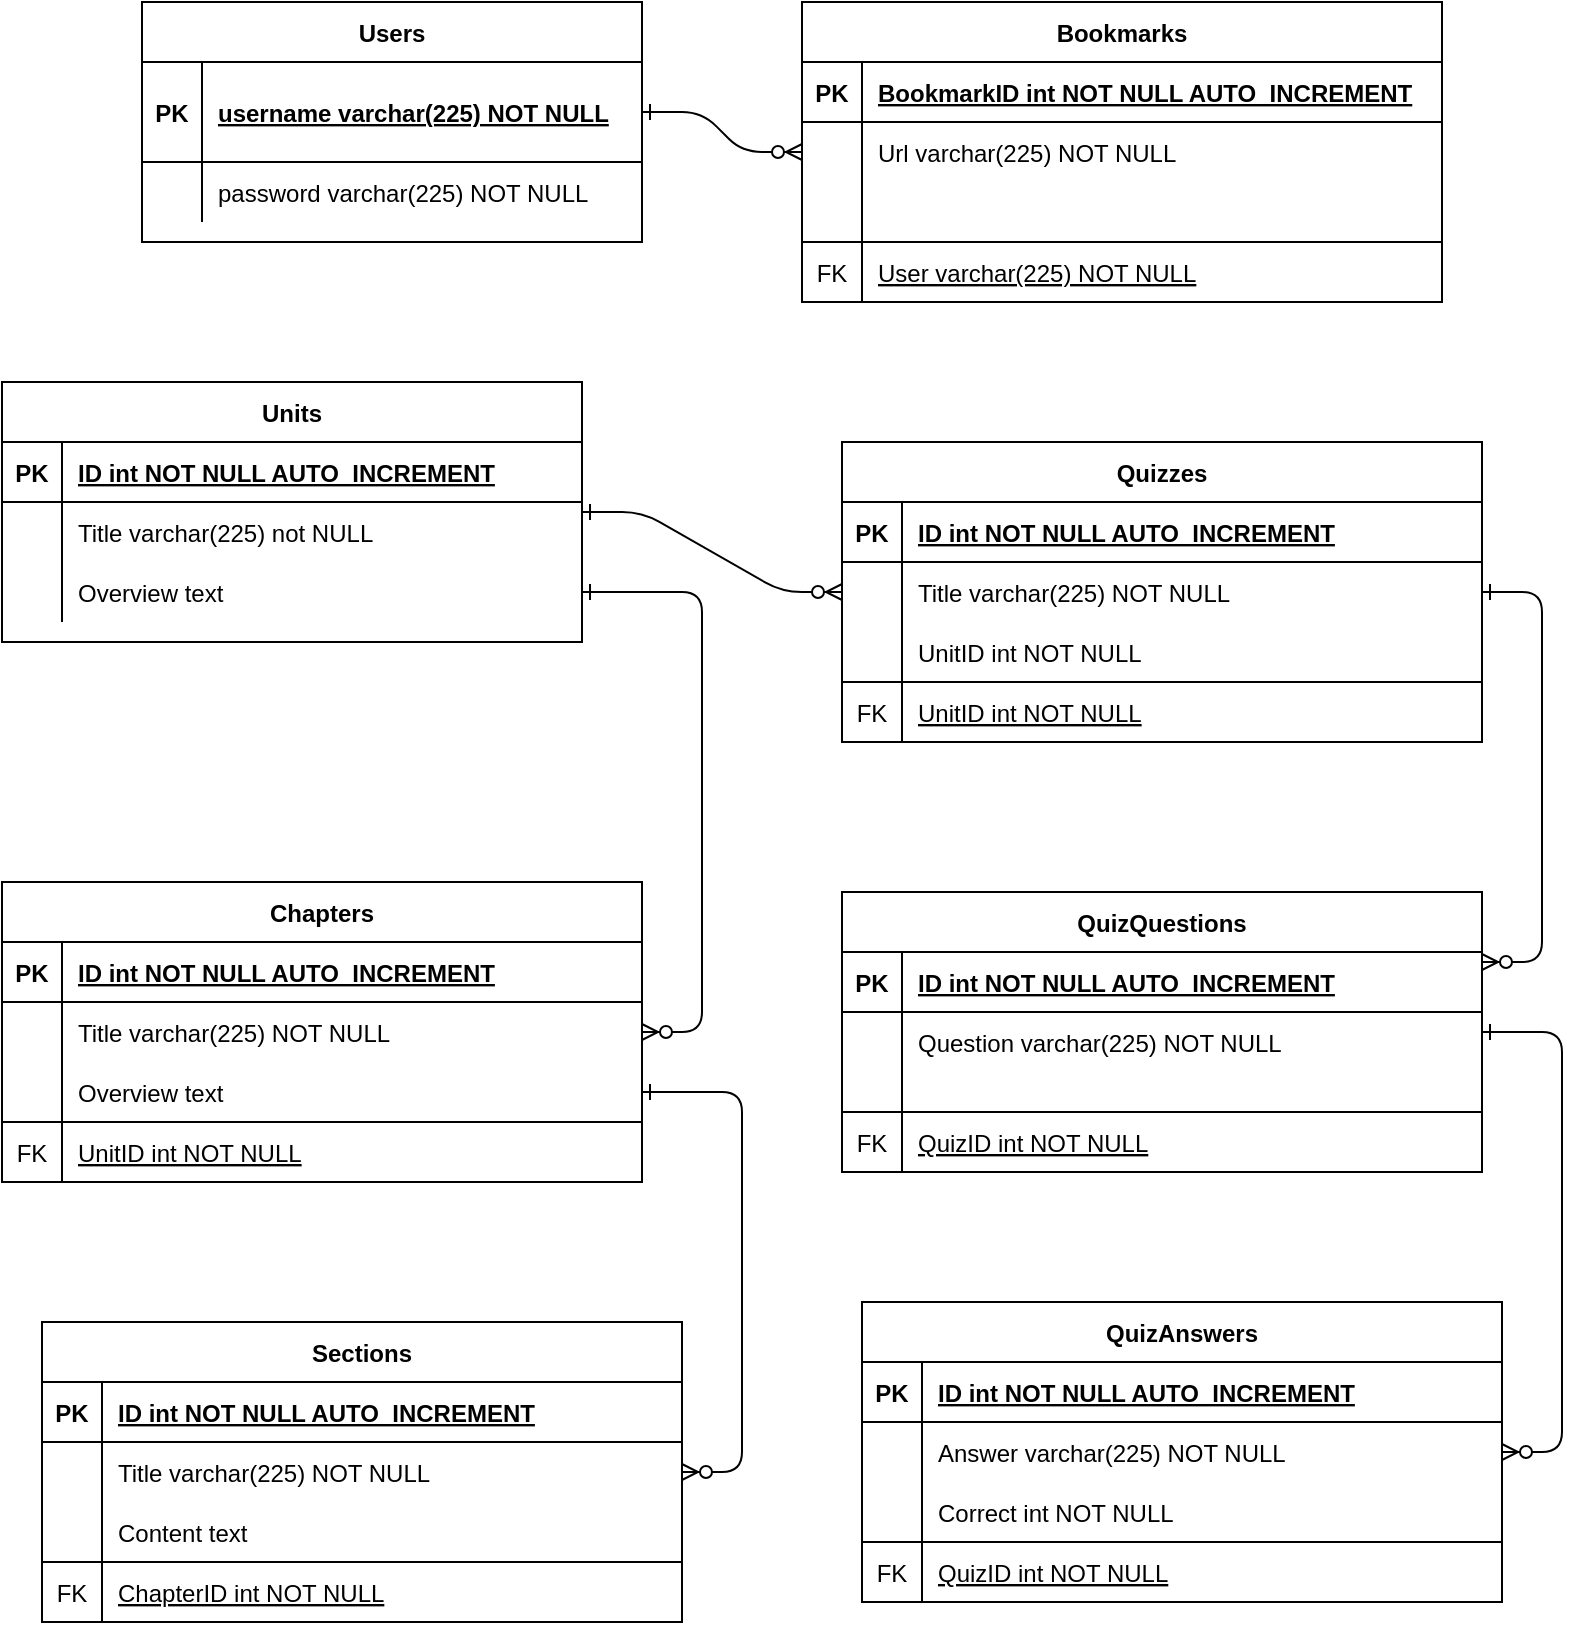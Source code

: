 <mxfile version="14.6.3" type="device"><diagram id="R2lEEEUBdFMjLlhIrx00" name="Page-1"><mxGraphModel dx="1004" dy="789" grid="1" gridSize="10" guides="1" tooltips="1" connect="1" arrows="1" fold="1" page="1" pageScale="1" pageWidth="850" pageHeight="1100" math="0" shadow="0" extFonts="Permanent Marker^https://fonts.googleapis.com/css?family=Permanent+Marker"><root><mxCell id="0"/><mxCell id="1" parent="0"/><mxCell id="C-vyLk0tnHw3VtMMgP7b-1" value="" style="edgeStyle=entityRelationEdgeStyle;endArrow=ERzeroToMany;startArrow=ERone;endFill=1;startFill=0;" parent="1" source="C-vyLk0tnHw3VtMMgP7b-24" target="C-vyLk0tnHw3VtMMgP7b-6" edge="1"><mxGeometry width="100" height="100" relative="1" as="geometry"><mxPoint x="340" y="720" as="sourcePoint"/><mxPoint x="440" y="620" as="targetPoint"/></mxGeometry></mxCell><mxCell id="C-vyLk0tnHw3VtMMgP7b-12" value="" style="edgeStyle=entityRelationEdgeStyle;endArrow=ERzeroToMany;startArrow=ERone;endFill=1;startFill=0;" parent="1" source="C-vyLk0tnHw3VtMMgP7b-20" target="hfcQ7wB_8Th4bnX5wxII-10" edge="1"><mxGeometry width="100" height="100" relative="1" as="geometry"><mxPoint x="455" y="440" as="sourcePoint"/><mxPoint x="775" y="235" as="targetPoint"/></mxGeometry></mxCell><mxCell id="C-vyLk0tnHw3VtMMgP7b-2" value="Bookmarks" style="shape=table;startSize=30;container=1;collapsible=1;childLayout=tableLayout;fixedRows=1;rowLines=0;fontStyle=1;align=center;resizeLast=1;" parent="1" vertex="1"><mxGeometry x="450" y="120" width="320" height="150" as="geometry"/></mxCell><mxCell id="C-vyLk0tnHw3VtMMgP7b-3" value="" style="shape=partialRectangle;collapsible=0;dropTarget=0;pointerEvents=0;fillColor=none;points=[[0,0.5],[1,0.5]];portConstraint=eastwest;top=0;left=0;right=0;bottom=1;" parent="C-vyLk0tnHw3VtMMgP7b-2" vertex="1"><mxGeometry y="30" width="320" height="30" as="geometry"/></mxCell><mxCell id="C-vyLk0tnHw3VtMMgP7b-4" value="PK" style="shape=partialRectangle;overflow=hidden;connectable=0;fillColor=none;top=0;left=0;bottom=0;right=0;fontStyle=1;" parent="C-vyLk0tnHw3VtMMgP7b-3" vertex="1"><mxGeometry width="30" height="30" as="geometry"/></mxCell><mxCell id="C-vyLk0tnHw3VtMMgP7b-5" value="BookmarkID int NOT NULL AUTO_INCREMENT " style="shape=partialRectangle;overflow=hidden;connectable=0;fillColor=none;top=0;left=0;bottom=0;right=0;align=left;spacingLeft=6;fontStyle=5;" parent="C-vyLk0tnHw3VtMMgP7b-3" vertex="1"><mxGeometry x="30" width="290" height="30" as="geometry"/></mxCell><mxCell id="C-vyLk0tnHw3VtMMgP7b-6" value="" style="shape=partialRectangle;collapsible=0;dropTarget=0;pointerEvents=0;fillColor=none;points=[[0,0.5],[1,0.5]];portConstraint=eastwest;top=0;left=0;right=0;bottom=0;" parent="C-vyLk0tnHw3VtMMgP7b-2" vertex="1"><mxGeometry y="60" width="320" height="30" as="geometry"/></mxCell><mxCell id="C-vyLk0tnHw3VtMMgP7b-7" value="" style="shape=partialRectangle;overflow=hidden;connectable=0;fillColor=none;top=0;left=0;bottom=0;right=0;" parent="C-vyLk0tnHw3VtMMgP7b-6" vertex="1"><mxGeometry width="30" height="30" as="geometry"/></mxCell><mxCell id="C-vyLk0tnHw3VtMMgP7b-8" value="Url varchar(225) NOT NULL" style="shape=partialRectangle;overflow=hidden;connectable=0;fillColor=none;top=0;left=0;bottom=0;right=0;align=left;spacingLeft=6;" parent="C-vyLk0tnHw3VtMMgP7b-6" vertex="1"><mxGeometry x="30" width="290" height="30" as="geometry"/></mxCell><mxCell id="hfcQ7wB_8Th4bnX5wxII-4" value="" style="shape=partialRectangle;collapsible=0;dropTarget=0;pointerEvents=0;fillColor=none;points=[[0,0.5],[1,0.5]];portConstraint=eastwest;top=0;left=0;right=0;bottom=1;" vertex="1" parent="C-vyLk0tnHw3VtMMgP7b-2"><mxGeometry y="90" width="320" height="30" as="geometry"/></mxCell><mxCell id="hfcQ7wB_8Th4bnX5wxII-5" value="" style="shape=partialRectangle;overflow=hidden;connectable=0;fillColor=none;top=0;left=0;bottom=0;right=0;fontStyle=1;" vertex="1" parent="hfcQ7wB_8Th4bnX5wxII-4"><mxGeometry width="30" height="30" as="geometry"/></mxCell><mxCell id="hfcQ7wB_8Th4bnX5wxII-6" value="" style="shape=partialRectangle;overflow=hidden;connectable=0;fillColor=none;top=0;left=0;bottom=0;right=0;align=left;spacingLeft=6;fontStyle=5;" vertex="1" parent="hfcQ7wB_8Th4bnX5wxII-4"><mxGeometry x="30" width="290" height="30" as="geometry"/></mxCell><mxCell id="hfcQ7wB_8Th4bnX5wxII-7" value="" style="shape=partialRectangle;collapsible=0;dropTarget=0;pointerEvents=0;fillColor=none;points=[[0,0.5],[1,0.5]];portConstraint=eastwest;top=0;left=0;right=0;bottom=1;" vertex="1" parent="C-vyLk0tnHw3VtMMgP7b-2"><mxGeometry y="120" width="320" height="30" as="geometry"/></mxCell><mxCell id="hfcQ7wB_8Th4bnX5wxII-8" value="FK" style="shape=partialRectangle;overflow=hidden;connectable=0;fillColor=none;top=0;left=0;bottom=0;right=0;fontStyle=0;" vertex="1" parent="hfcQ7wB_8Th4bnX5wxII-7"><mxGeometry width="30" height="30" as="geometry"/></mxCell><mxCell id="hfcQ7wB_8Th4bnX5wxII-9" value="User varchar(225) NOT NULL " style="shape=partialRectangle;overflow=hidden;connectable=0;fillColor=none;top=0;left=0;bottom=0;right=0;align=left;spacingLeft=6;fontStyle=4;" vertex="1" parent="hfcQ7wB_8Th4bnX5wxII-7"><mxGeometry x="30" width="290" height="30" as="geometry"/></mxCell><mxCell id="C-vyLk0tnHw3VtMMgP7b-13" value="Units" style="shape=table;startSize=30;container=1;collapsible=1;childLayout=tableLayout;fixedRows=1;rowLines=0;fontStyle=1;align=center;resizeLast=1;" parent="1" vertex="1"><mxGeometry x="50" y="310" width="290" height="130" as="geometry"><mxRectangle x="130" y="440" width="90" height="30" as="alternateBounds"/></mxGeometry></mxCell><mxCell id="C-vyLk0tnHw3VtMMgP7b-14" value="" style="shape=partialRectangle;collapsible=0;dropTarget=0;pointerEvents=0;fillColor=none;points=[[0,0.5],[1,0.5]];portConstraint=eastwest;top=0;left=0;right=0;bottom=1;" parent="C-vyLk0tnHw3VtMMgP7b-13" vertex="1"><mxGeometry y="30" width="290" height="30" as="geometry"/></mxCell><mxCell id="C-vyLk0tnHw3VtMMgP7b-15" value="PK" style="shape=partialRectangle;overflow=hidden;connectable=0;fillColor=none;top=0;left=0;bottom=0;right=0;fontStyle=1;" parent="C-vyLk0tnHw3VtMMgP7b-14" vertex="1"><mxGeometry width="30" height="30" as="geometry"/></mxCell><mxCell id="C-vyLk0tnHw3VtMMgP7b-16" value="ID int NOT NULL AUTO_INCREMENT " style="shape=partialRectangle;overflow=hidden;connectable=0;fillColor=none;top=0;left=0;bottom=0;right=0;align=left;spacingLeft=6;fontStyle=5;" parent="C-vyLk0tnHw3VtMMgP7b-14" vertex="1"><mxGeometry x="30" width="260" height="30" as="geometry"/></mxCell><mxCell id="C-vyLk0tnHw3VtMMgP7b-17" value="" style="shape=partialRectangle;collapsible=0;dropTarget=0;pointerEvents=0;fillColor=none;points=[[0,0.5],[1,0.5]];portConstraint=eastwest;top=0;left=0;right=0;bottom=0;" parent="C-vyLk0tnHw3VtMMgP7b-13" vertex="1"><mxGeometry y="60" width="290" height="30" as="geometry"/></mxCell><mxCell id="C-vyLk0tnHw3VtMMgP7b-18" value="" style="shape=partialRectangle;overflow=hidden;connectable=0;fillColor=none;top=0;left=0;bottom=0;right=0;" parent="C-vyLk0tnHw3VtMMgP7b-17" vertex="1"><mxGeometry width="30" height="30" as="geometry"/></mxCell><mxCell id="C-vyLk0tnHw3VtMMgP7b-19" value="Title varchar(225) not NULL" style="shape=partialRectangle;overflow=hidden;connectable=0;fillColor=none;top=0;left=0;bottom=0;right=0;align=left;spacingLeft=6;" parent="C-vyLk0tnHw3VtMMgP7b-17" vertex="1"><mxGeometry x="30" width="260" height="30" as="geometry"/></mxCell><mxCell id="C-vyLk0tnHw3VtMMgP7b-20" value="" style="shape=partialRectangle;collapsible=0;dropTarget=0;pointerEvents=0;fillColor=none;points=[[0,0.5],[1,0.5]];portConstraint=eastwest;top=0;left=0;right=0;bottom=0;" parent="C-vyLk0tnHw3VtMMgP7b-13" vertex="1"><mxGeometry y="90" width="290" height="30" as="geometry"/></mxCell><mxCell id="C-vyLk0tnHw3VtMMgP7b-21" value="" style="shape=partialRectangle;overflow=hidden;connectable=0;fillColor=none;top=0;left=0;bottom=0;right=0;" parent="C-vyLk0tnHw3VtMMgP7b-20" vertex="1"><mxGeometry width="30" height="30" as="geometry"/></mxCell><mxCell id="C-vyLk0tnHw3VtMMgP7b-22" value="Overview text" style="shape=partialRectangle;overflow=hidden;connectable=0;fillColor=none;top=0;left=0;bottom=0;right=0;align=left;spacingLeft=6;" parent="C-vyLk0tnHw3VtMMgP7b-20" vertex="1"><mxGeometry x="30" width="260" height="30" as="geometry"/></mxCell><mxCell id="C-vyLk0tnHw3VtMMgP7b-23" value="Users" style="shape=table;startSize=30;container=1;collapsible=1;childLayout=tableLayout;fixedRows=1;rowLines=0;fontStyle=1;align=center;resizeLast=1;" parent="1" vertex="1"><mxGeometry x="120" y="120" width="250" height="120" as="geometry"/></mxCell><mxCell id="C-vyLk0tnHw3VtMMgP7b-24" value="" style="shape=partialRectangle;collapsible=0;dropTarget=0;pointerEvents=0;fillColor=none;points=[[0,0.5],[1,0.5]];portConstraint=eastwest;top=0;left=0;right=0;bottom=1;" parent="C-vyLk0tnHw3VtMMgP7b-23" vertex="1"><mxGeometry y="30" width="250" height="50" as="geometry"/></mxCell><mxCell id="C-vyLk0tnHw3VtMMgP7b-25" value="PK" style="shape=partialRectangle;overflow=hidden;connectable=0;fillColor=none;top=0;left=0;bottom=0;right=0;fontStyle=1;" parent="C-vyLk0tnHw3VtMMgP7b-24" vertex="1"><mxGeometry width="30" height="50" as="geometry"/></mxCell><mxCell id="C-vyLk0tnHw3VtMMgP7b-26" value="username varchar(225) NOT NULL" style="shape=partialRectangle;overflow=hidden;connectable=0;fillColor=none;top=0;left=0;bottom=0;right=0;align=left;spacingLeft=6;fontStyle=5;" parent="C-vyLk0tnHw3VtMMgP7b-24" vertex="1"><mxGeometry x="30" width="220" height="50" as="geometry"/></mxCell><mxCell id="C-vyLk0tnHw3VtMMgP7b-27" value="" style="shape=partialRectangle;collapsible=0;dropTarget=0;pointerEvents=0;fillColor=none;points=[[0,0.5],[1,0.5]];portConstraint=eastwest;top=0;left=0;right=0;bottom=0;" parent="C-vyLk0tnHw3VtMMgP7b-23" vertex="1"><mxGeometry y="80" width="250" height="30" as="geometry"/></mxCell><mxCell id="C-vyLk0tnHw3VtMMgP7b-28" value="" style="shape=partialRectangle;overflow=hidden;connectable=0;fillColor=none;top=0;left=0;bottom=0;right=0;" parent="C-vyLk0tnHw3VtMMgP7b-27" vertex="1"><mxGeometry width="30" height="30" as="geometry"/></mxCell><mxCell id="C-vyLk0tnHw3VtMMgP7b-29" value="password varchar(225) NOT NULL" style="shape=partialRectangle;overflow=hidden;connectable=0;fillColor=none;top=0;left=0;bottom=0;right=0;align=left;spacingLeft=6;" parent="C-vyLk0tnHw3VtMMgP7b-27" vertex="1"><mxGeometry x="30" width="220" height="30" as="geometry"/></mxCell><mxCell id="hfcQ7wB_8Th4bnX5wxII-10" value="Chapters" style="shape=table;startSize=30;container=1;collapsible=1;childLayout=tableLayout;fixedRows=1;rowLines=0;fontStyle=1;align=center;resizeLast=1;" vertex="1" parent="1"><mxGeometry x="50" y="560" width="320" height="150" as="geometry"/></mxCell><mxCell id="hfcQ7wB_8Th4bnX5wxII-11" value="" style="shape=partialRectangle;collapsible=0;dropTarget=0;pointerEvents=0;fillColor=none;points=[[0,0.5],[1,0.5]];portConstraint=eastwest;top=0;left=0;right=0;bottom=1;" vertex="1" parent="hfcQ7wB_8Th4bnX5wxII-10"><mxGeometry y="30" width="320" height="30" as="geometry"/></mxCell><mxCell id="hfcQ7wB_8Th4bnX5wxII-12" value="PK" style="shape=partialRectangle;overflow=hidden;connectable=0;fillColor=none;top=0;left=0;bottom=0;right=0;fontStyle=1;" vertex="1" parent="hfcQ7wB_8Th4bnX5wxII-11"><mxGeometry width="30" height="30" as="geometry"/></mxCell><mxCell id="hfcQ7wB_8Th4bnX5wxII-13" value="ID int NOT NULL AUTO_INCREMENT " style="shape=partialRectangle;overflow=hidden;connectable=0;fillColor=none;top=0;left=0;bottom=0;right=0;align=left;spacingLeft=6;fontStyle=5;" vertex="1" parent="hfcQ7wB_8Th4bnX5wxII-11"><mxGeometry x="30" width="290" height="30" as="geometry"/></mxCell><mxCell id="hfcQ7wB_8Th4bnX5wxII-14" value="" style="shape=partialRectangle;collapsible=0;dropTarget=0;pointerEvents=0;fillColor=none;points=[[0,0.5],[1,0.5]];portConstraint=eastwest;top=0;left=0;right=0;bottom=0;" vertex="1" parent="hfcQ7wB_8Th4bnX5wxII-10"><mxGeometry y="60" width="320" height="30" as="geometry"/></mxCell><mxCell id="hfcQ7wB_8Th4bnX5wxII-15" value="" style="shape=partialRectangle;overflow=hidden;connectable=0;fillColor=none;top=0;left=0;bottom=0;right=0;" vertex="1" parent="hfcQ7wB_8Th4bnX5wxII-14"><mxGeometry width="30" height="30" as="geometry"/></mxCell><mxCell id="hfcQ7wB_8Th4bnX5wxII-16" value="Title varchar(225) NOT NULL" style="shape=partialRectangle;overflow=hidden;connectable=0;fillColor=none;top=0;left=0;bottom=0;right=0;align=left;spacingLeft=6;" vertex="1" parent="hfcQ7wB_8Th4bnX5wxII-14"><mxGeometry x="30" width="290" height="30" as="geometry"/></mxCell><mxCell id="hfcQ7wB_8Th4bnX5wxII-17" value="" style="shape=partialRectangle;collapsible=0;dropTarget=0;pointerEvents=0;fillColor=none;points=[[0,0.5],[1,0.5]];portConstraint=eastwest;top=0;left=0;right=0;bottom=1;" vertex="1" parent="hfcQ7wB_8Th4bnX5wxII-10"><mxGeometry y="90" width="320" height="30" as="geometry"/></mxCell><mxCell id="hfcQ7wB_8Th4bnX5wxII-18" value="" style="shape=partialRectangle;overflow=hidden;connectable=0;fillColor=none;top=0;left=0;bottom=0;right=0;fontStyle=1;" vertex="1" parent="hfcQ7wB_8Th4bnX5wxII-17"><mxGeometry width="30" height="30" as="geometry"/></mxCell><mxCell id="hfcQ7wB_8Th4bnX5wxII-19" value="Overview text" style="shape=partialRectangle;overflow=hidden;connectable=0;fillColor=none;top=0;left=0;bottom=0;right=0;align=left;spacingLeft=6;fontStyle=0;" vertex="1" parent="hfcQ7wB_8Th4bnX5wxII-17"><mxGeometry x="30" width="290" height="30" as="geometry"/></mxCell><mxCell id="hfcQ7wB_8Th4bnX5wxII-20" value="" style="shape=partialRectangle;collapsible=0;dropTarget=0;pointerEvents=0;fillColor=none;points=[[0,0.5],[1,0.5]];portConstraint=eastwest;top=0;left=0;right=0;bottom=1;" vertex="1" parent="hfcQ7wB_8Th4bnX5wxII-10"><mxGeometry y="120" width="320" height="30" as="geometry"/></mxCell><mxCell id="hfcQ7wB_8Th4bnX5wxII-21" value="FK" style="shape=partialRectangle;overflow=hidden;connectable=0;fillColor=none;top=0;left=0;bottom=0;right=0;fontStyle=0;" vertex="1" parent="hfcQ7wB_8Th4bnX5wxII-20"><mxGeometry width="30" height="30" as="geometry"/></mxCell><mxCell id="hfcQ7wB_8Th4bnX5wxII-22" value="UnitID int NOT NULL " style="shape=partialRectangle;overflow=hidden;connectable=0;fillColor=none;top=0;left=0;bottom=0;right=0;align=left;spacingLeft=6;fontStyle=4;" vertex="1" parent="hfcQ7wB_8Th4bnX5wxII-20"><mxGeometry x="30" width="290" height="30" as="geometry"/></mxCell><mxCell id="hfcQ7wB_8Th4bnX5wxII-53" value="Quizzes" style="shape=table;startSize=30;container=1;collapsible=1;childLayout=tableLayout;fixedRows=1;rowLines=0;fontStyle=1;align=center;resizeLast=1;" vertex="1" parent="1"><mxGeometry x="470" y="340" width="320" height="150" as="geometry"/></mxCell><mxCell id="hfcQ7wB_8Th4bnX5wxII-54" value="" style="shape=partialRectangle;collapsible=0;dropTarget=0;pointerEvents=0;fillColor=none;points=[[0,0.5],[1,0.5]];portConstraint=eastwest;top=0;left=0;right=0;bottom=1;" vertex="1" parent="hfcQ7wB_8Th4bnX5wxII-53"><mxGeometry y="30" width="320" height="30" as="geometry"/></mxCell><mxCell id="hfcQ7wB_8Th4bnX5wxII-55" value="PK" style="shape=partialRectangle;overflow=hidden;connectable=0;fillColor=none;top=0;left=0;bottom=0;right=0;fontStyle=1;" vertex="1" parent="hfcQ7wB_8Th4bnX5wxII-54"><mxGeometry width="30" height="30" as="geometry"/></mxCell><mxCell id="hfcQ7wB_8Th4bnX5wxII-56" value="ID int NOT NULL AUTO_INCREMENT " style="shape=partialRectangle;overflow=hidden;connectable=0;fillColor=none;top=0;left=0;bottom=0;right=0;align=left;spacingLeft=6;fontStyle=5;" vertex="1" parent="hfcQ7wB_8Th4bnX5wxII-54"><mxGeometry x="30" width="290" height="30" as="geometry"/></mxCell><mxCell id="hfcQ7wB_8Th4bnX5wxII-57" value="" style="shape=partialRectangle;collapsible=0;dropTarget=0;pointerEvents=0;fillColor=none;points=[[0,0.5],[1,0.5]];portConstraint=eastwest;top=0;left=0;right=0;bottom=0;" vertex="1" parent="hfcQ7wB_8Th4bnX5wxII-53"><mxGeometry y="60" width="320" height="30" as="geometry"/></mxCell><mxCell id="hfcQ7wB_8Th4bnX5wxII-58" value="" style="shape=partialRectangle;overflow=hidden;connectable=0;fillColor=none;top=0;left=0;bottom=0;right=0;" vertex="1" parent="hfcQ7wB_8Th4bnX5wxII-57"><mxGeometry width="30" height="30" as="geometry"/></mxCell><mxCell id="hfcQ7wB_8Th4bnX5wxII-59" value="Title varchar(225) NOT NULL" style="shape=partialRectangle;overflow=hidden;connectable=0;fillColor=none;top=0;left=0;bottom=0;right=0;align=left;spacingLeft=6;" vertex="1" parent="hfcQ7wB_8Th4bnX5wxII-57"><mxGeometry x="30" width="290" height="30" as="geometry"/></mxCell><mxCell id="hfcQ7wB_8Th4bnX5wxII-60" value="" style="shape=partialRectangle;collapsible=0;dropTarget=0;pointerEvents=0;fillColor=none;points=[[0,0.5],[1,0.5]];portConstraint=eastwest;top=0;left=0;right=0;bottom=1;" vertex="1" parent="hfcQ7wB_8Th4bnX5wxII-53"><mxGeometry y="90" width="320" height="30" as="geometry"/></mxCell><mxCell id="hfcQ7wB_8Th4bnX5wxII-61" value="" style="shape=partialRectangle;overflow=hidden;connectable=0;fillColor=none;top=0;left=0;bottom=0;right=0;fontStyle=1;" vertex="1" parent="hfcQ7wB_8Th4bnX5wxII-60"><mxGeometry width="30" height="30" as="geometry"/></mxCell><mxCell id="hfcQ7wB_8Th4bnX5wxII-62" value="UnitID int NOT NULL" style="shape=partialRectangle;overflow=hidden;connectable=0;fillColor=none;top=0;left=0;bottom=0;right=0;align=left;spacingLeft=6;fontStyle=0;" vertex="1" parent="hfcQ7wB_8Th4bnX5wxII-60"><mxGeometry x="30" width="290" height="30" as="geometry"/></mxCell><mxCell id="hfcQ7wB_8Th4bnX5wxII-63" value="" style="shape=partialRectangle;collapsible=0;dropTarget=0;pointerEvents=0;fillColor=none;points=[[0,0.5],[1,0.5]];portConstraint=eastwest;top=0;left=0;right=0;bottom=1;" vertex="1" parent="hfcQ7wB_8Th4bnX5wxII-53"><mxGeometry y="120" width="320" height="30" as="geometry"/></mxCell><mxCell id="hfcQ7wB_8Th4bnX5wxII-64" value="FK" style="shape=partialRectangle;overflow=hidden;connectable=0;fillColor=none;top=0;left=0;bottom=0;right=0;fontStyle=0;" vertex="1" parent="hfcQ7wB_8Th4bnX5wxII-63"><mxGeometry width="30" height="30" as="geometry"/></mxCell><mxCell id="hfcQ7wB_8Th4bnX5wxII-65" value="UnitID int NOT NULL " style="shape=partialRectangle;overflow=hidden;connectable=0;fillColor=none;top=0;left=0;bottom=0;right=0;align=left;spacingLeft=6;fontStyle=4;" vertex="1" parent="hfcQ7wB_8Th4bnX5wxII-63"><mxGeometry x="30" width="290" height="30" as="geometry"/></mxCell><mxCell id="hfcQ7wB_8Th4bnX5wxII-66" value="QuizQuestions" style="shape=table;startSize=30;container=1;collapsible=1;childLayout=tableLayout;fixedRows=1;rowLines=0;fontStyle=1;align=center;resizeLast=1;" vertex="1" parent="1"><mxGeometry x="470" y="565" width="320" height="140" as="geometry"/></mxCell><mxCell id="hfcQ7wB_8Th4bnX5wxII-67" value="" style="shape=partialRectangle;collapsible=0;dropTarget=0;pointerEvents=0;fillColor=none;points=[[0,0.5],[1,0.5]];portConstraint=eastwest;top=0;left=0;right=0;bottom=1;" vertex="1" parent="hfcQ7wB_8Th4bnX5wxII-66"><mxGeometry y="30" width="320" height="30" as="geometry"/></mxCell><mxCell id="hfcQ7wB_8Th4bnX5wxII-68" value="PK" style="shape=partialRectangle;overflow=hidden;connectable=0;fillColor=none;top=0;left=0;bottom=0;right=0;fontStyle=1;" vertex="1" parent="hfcQ7wB_8Th4bnX5wxII-67"><mxGeometry width="30" height="30" as="geometry"/></mxCell><mxCell id="hfcQ7wB_8Th4bnX5wxII-69" value="ID int NOT NULL AUTO_INCREMENT " style="shape=partialRectangle;overflow=hidden;connectable=0;fillColor=none;top=0;left=0;bottom=0;right=0;align=left;spacingLeft=6;fontStyle=5;" vertex="1" parent="hfcQ7wB_8Th4bnX5wxII-67"><mxGeometry x="30" width="290" height="30" as="geometry"/></mxCell><mxCell id="hfcQ7wB_8Th4bnX5wxII-70" value="" style="shape=partialRectangle;collapsible=0;dropTarget=0;pointerEvents=0;fillColor=none;points=[[0,0.5],[1,0.5]];portConstraint=eastwest;top=0;left=0;right=0;bottom=0;" vertex="1" parent="hfcQ7wB_8Th4bnX5wxII-66"><mxGeometry y="60" width="320" height="30" as="geometry"/></mxCell><mxCell id="hfcQ7wB_8Th4bnX5wxII-71" value="" style="shape=partialRectangle;overflow=hidden;connectable=0;fillColor=none;top=0;left=0;bottom=0;right=0;" vertex="1" parent="hfcQ7wB_8Th4bnX5wxII-70"><mxGeometry width="30" height="30" as="geometry"/></mxCell><mxCell id="hfcQ7wB_8Th4bnX5wxII-72" value="Question varchar(225) NOT NULL" style="shape=partialRectangle;overflow=hidden;connectable=0;fillColor=none;top=0;left=0;bottom=0;right=0;align=left;spacingLeft=6;" vertex="1" parent="hfcQ7wB_8Th4bnX5wxII-70"><mxGeometry x="30" width="290" height="30" as="geometry"/></mxCell><mxCell id="hfcQ7wB_8Th4bnX5wxII-73" value="" style="shape=partialRectangle;collapsible=0;dropTarget=0;pointerEvents=0;fillColor=none;points=[[0,0.5],[1,0.5]];portConstraint=eastwest;top=0;left=0;right=0;bottom=1;" vertex="1" parent="hfcQ7wB_8Th4bnX5wxII-66"><mxGeometry y="90" width="320" height="20" as="geometry"/></mxCell><mxCell id="hfcQ7wB_8Th4bnX5wxII-74" value="" style="shape=partialRectangle;overflow=hidden;connectable=0;fillColor=none;top=0;left=0;bottom=0;right=0;fontStyle=1;" vertex="1" parent="hfcQ7wB_8Th4bnX5wxII-73"><mxGeometry width="30" height="20" as="geometry"/></mxCell><mxCell id="hfcQ7wB_8Th4bnX5wxII-75" value="" style="shape=partialRectangle;overflow=hidden;connectable=0;fillColor=none;top=0;left=0;bottom=0;right=0;align=left;spacingLeft=6;fontStyle=0;" vertex="1" parent="hfcQ7wB_8Th4bnX5wxII-73"><mxGeometry x="30" width="290" height="20" as="geometry"/></mxCell><mxCell id="hfcQ7wB_8Th4bnX5wxII-76" value="" style="shape=partialRectangle;collapsible=0;dropTarget=0;pointerEvents=0;fillColor=none;points=[[0,0.5],[1,0.5]];portConstraint=eastwest;top=0;left=0;right=0;bottom=1;" vertex="1" parent="hfcQ7wB_8Th4bnX5wxII-66"><mxGeometry y="110" width="320" height="30" as="geometry"/></mxCell><mxCell id="hfcQ7wB_8Th4bnX5wxII-77" value="FK" style="shape=partialRectangle;overflow=hidden;connectable=0;fillColor=none;top=0;left=0;bottom=0;right=0;fontStyle=0;" vertex="1" parent="hfcQ7wB_8Th4bnX5wxII-76"><mxGeometry width="30" height="30" as="geometry"/></mxCell><mxCell id="hfcQ7wB_8Th4bnX5wxII-78" value="QuizID int NOT NULL " style="shape=partialRectangle;overflow=hidden;connectable=0;fillColor=none;top=0;left=0;bottom=0;right=0;align=left;spacingLeft=6;fontStyle=4;" vertex="1" parent="hfcQ7wB_8Th4bnX5wxII-76"><mxGeometry x="30" width="290" height="30" as="geometry"/></mxCell><mxCell id="hfcQ7wB_8Th4bnX5wxII-92" value="QuizAnswers" style="shape=table;startSize=30;container=1;collapsible=1;childLayout=tableLayout;fixedRows=1;rowLines=0;fontStyle=1;align=center;resizeLast=1;" vertex="1" parent="1"><mxGeometry x="480" y="770" width="320" height="150" as="geometry"/></mxCell><mxCell id="hfcQ7wB_8Th4bnX5wxII-93" value="" style="shape=partialRectangle;collapsible=0;dropTarget=0;pointerEvents=0;fillColor=none;points=[[0,0.5],[1,0.5]];portConstraint=eastwest;top=0;left=0;right=0;bottom=1;" vertex="1" parent="hfcQ7wB_8Th4bnX5wxII-92"><mxGeometry y="30" width="320" height="30" as="geometry"/></mxCell><mxCell id="hfcQ7wB_8Th4bnX5wxII-94" value="PK" style="shape=partialRectangle;overflow=hidden;connectable=0;fillColor=none;top=0;left=0;bottom=0;right=0;fontStyle=1;" vertex="1" parent="hfcQ7wB_8Th4bnX5wxII-93"><mxGeometry width="30" height="30" as="geometry"/></mxCell><mxCell id="hfcQ7wB_8Th4bnX5wxII-95" value="ID int NOT NULL AUTO_INCREMENT " style="shape=partialRectangle;overflow=hidden;connectable=0;fillColor=none;top=0;left=0;bottom=0;right=0;align=left;spacingLeft=6;fontStyle=5;" vertex="1" parent="hfcQ7wB_8Th4bnX5wxII-93"><mxGeometry x="30" width="290" height="30" as="geometry"/></mxCell><mxCell id="hfcQ7wB_8Th4bnX5wxII-96" value="" style="shape=partialRectangle;collapsible=0;dropTarget=0;pointerEvents=0;fillColor=none;points=[[0,0.5],[1,0.5]];portConstraint=eastwest;top=0;left=0;right=0;bottom=0;" vertex="1" parent="hfcQ7wB_8Th4bnX5wxII-92"><mxGeometry y="60" width="320" height="30" as="geometry"/></mxCell><mxCell id="hfcQ7wB_8Th4bnX5wxII-97" value="" style="shape=partialRectangle;overflow=hidden;connectable=0;fillColor=none;top=0;left=0;bottom=0;right=0;" vertex="1" parent="hfcQ7wB_8Th4bnX5wxII-96"><mxGeometry width="30" height="30" as="geometry"/></mxCell><mxCell id="hfcQ7wB_8Th4bnX5wxII-98" value="Answer varchar(225) NOT NULL" style="shape=partialRectangle;overflow=hidden;connectable=0;fillColor=none;top=0;left=0;bottom=0;right=0;align=left;spacingLeft=6;" vertex="1" parent="hfcQ7wB_8Th4bnX5wxII-96"><mxGeometry x="30" width="290" height="30" as="geometry"/></mxCell><mxCell id="hfcQ7wB_8Th4bnX5wxII-99" value="" style="shape=partialRectangle;collapsible=0;dropTarget=0;pointerEvents=0;fillColor=none;points=[[0,0.5],[1,0.5]];portConstraint=eastwest;top=0;left=0;right=0;bottom=1;" vertex="1" parent="hfcQ7wB_8Th4bnX5wxII-92"><mxGeometry y="90" width="320" height="30" as="geometry"/></mxCell><mxCell id="hfcQ7wB_8Th4bnX5wxII-100" value="" style="shape=partialRectangle;overflow=hidden;connectable=0;fillColor=none;top=0;left=0;bottom=0;right=0;fontStyle=1;" vertex="1" parent="hfcQ7wB_8Th4bnX5wxII-99"><mxGeometry width="30" height="30" as="geometry"/></mxCell><mxCell id="hfcQ7wB_8Th4bnX5wxII-101" value="Correct int NOT NULL" style="shape=partialRectangle;overflow=hidden;connectable=0;fillColor=none;top=0;left=0;bottom=0;right=0;align=left;spacingLeft=6;fontStyle=0;" vertex="1" parent="hfcQ7wB_8Th4bnX5wxII-99"><mxGeometry x="30" width="290" height="30" as="geometry"/></mxCell><mxCell id="hfcQ7wB_8Th4bnX5wxII-102" value="" style="shape=partialRectangle;collapsible=0;dropTarget=0;pointerEvents=0;fillColor=none;points=[[0,0.5],[1,0.5]];portConstraint=eastwest;top=0;left=0;right=0;bottom=1;" vertex="1" parent="hfcQ7wB_8Th4bnX5wxII-92"><mxGeometry y="120" width="320" height="30" as="geometry"/></mxCell><mxCell id="hfcQ7wB_8Th4bnX5wxII-103" value="FK" style="shape=partialRectangle;overflow=hidden;connectable=0;fillColor=none;top=0;left=0;bottom=0;right=0;fontStyle=0;" vertex="1" parent="hfcQ7wB_8Th4bnX5wxII-102"><mxGeometry width="30" height="30" as="geometry"/></mxCell><mxCell id="hfcQ7wB_8Th4bnX5wxII-104" value="QuizID int NOT NULL " style="shape=partialRectangle;overflow=hidden;connectable=0;fillColor=none;top=0;left=0;bottom=0;right=0;align=left;spacingLeft=6;fontStyle=4;" vertex="1" parent="hfcQ7wB_8Th4bnX5wxII-102"><mxGeometry x="30" width="290" height="30" as="geometry"/></mxCell><mxCell id="hfcQ7wB_8Th4bnX5wxII-118" value="Sections" style="shape=table;startSize=30;container=1;collapsible=1;childLayout=tableLayout;fixedRows=1;rowLines=0;fontStyle=1;align=center;resizeLast=1;" vertex="1" parent="1"><mxGeometry x="70" y="780" width="320" height="150" as="geometry"/></mxCell><mxCell id="hfcQ7wB_8Th4bnX5wxII-119" value="" style="shape=partialRectangle;collapsible=0;dropTarget=0;pointerEvents=0;fillColor=none;points=[[0,0.5],[1,0.5]];portConstraint=eastwest;top=0;left=0;right=0;bottom=1;" vertex="1" parent="hfcQ7wB_8Th4bnX5wxII-118"><mxGeometry y="30" width="320" height="30" as="geometry"/></mxCell><mxCell id="hfcQ7wB_8Th4bnX5wxII-120" value="PK" style="shape=partialRectangle;overflow=hidden;connectable=0;fillColor=none;top=0;left=0;bottom=0;right=0;fontStyle=1;" vertex="1" parent="hfcQ7wB_8Th4bnX5wxII-119"><mxGeometry width="30" height="30" as="geometry"/></mxCell><mxCell id="hfcQ7wB_8Th4bnX5wxII-121" value="ID int NOT NULL AUTO_INCREMENT " style="shape=partialRectangle;overflow=hidden;connectable=0;fillColor=none;top=0;left=0;bottom=0;right=0;align=left;spacingLeft=6;fontStyle=5;" vertex="1" parent="hfcQ7wB_8Th4bnX5wxII-119"><mxGeometry x="30" width="290" height="30" as="geometry"/></mxCell><mxCell id="hfcQ7wB_8Th4bnX5wxII-122" value="" style="shape=partialRectangle;collapsible=0;dropTarget=0;pointerEvents=0;fillColor=none;points=[[0,0.5],[1,0.5]];portConstraint=eastwest;top=0;left=0;right=0;bottom=0;" vertex="1" parent="hfcQ7wB_8Th4bnX5wxII-118"><mxGeometry y="60" width="320" height="30" as="geometry"/></mxCell><mxCell id="hfcQ7wB_8Th4bnX5wxII-123" value="" style="shape=partialRectangle;overflow=hidden;connectable=0;fillColor=none;top=0;left=0;bottom=0;right=0;" vertex="1" parent="hfcQ7wB_8Th4bnX5wxII-122"><mxGeometry width="30" height="30" as="geometry"/></mxCell><mxCell id="hfcQ7wB_8Th4bnX5wxII-124" value="Title varchar(225) NOT NULL" style="shape=partialRectangle;overflow=hidden;connectable=0;fillColor=none;top=0;left=0;bottom=0;right=0;align=left;spacingLeft=6;" vertex="1" parent="hfcQ7wB_8Th4bnX5wxII-122"><mxGeometry x="30" width="290" height="30" as="geometry"/></mxCell><mxCell id="hfcQ7wB_8Th4bnX5wxII-125" value="" style="shape=partialRectangle;collapsible=0;dropTarget=0;pointerEvents=0;fillColor=none;points=[[0,0.5],[1,0.5]];portConstraint=eastwest;top=0;left=0;right=0;bottom=1;" vertex="1" parent="hfcQ7wB_8Th4bnX5wxII-118"><mxGeometry y="90" width="320" height="30" as="geometry"/></mxCell><mxCell id="hfcQ7wB_8Th4bnX5wxII-126" value="" style="shape=partialRectangle;overflow=hidden;connectable=0;fillColor=none;top=0;left=0;bottom=0;right=0;fontStyle=1;" vertex="1" parent="hfcQ7wB_8Th4bnX5wxII-125"><mxGeometry width="30" height="30" as="geometry"/></mxCell><mxCell id="hfcQ7wB_8Th4bnX5wxII-127" value="Content text" style="shape=partialRectangle;overflow=hidden;connectable=0;fillColor=none;top=0;left=0;bottom=0;right=0;align=left;spacingLeft=6;fontStyle=0;" vertex="1" parent="hfcQ7wB_8Th4bnX5wxII-125"><mxGeometry x="30" width="290" height="30" as="geometry"/></mxCell><mxCell id="hfcQ7wB_8Th4bnX5wxII-128" value="" style="shape=partialRectangle;collapsible=0;dropTarget=0;pointerEvents=0;fillColor=none;points=[[0,0.5],[1,0.5]];portConstraint=eastwest;top=0;left=0;right=0;bottom=1;" vertex="1" parent="hfcQ7wB_8Th4bnX5wxII-118"><mxGeometry y="120" width="320" height="30" as="geometry"/></mxCell><mxCell id="hfcQ7wB_8Th4bnX5wxII-129" value="FK" style="shape=partialRectangle;overflow=hidden;connectable=0;fillColor=none;top=0;left=0;bottom=0;right=0;fontStyle=0;" vertex="1" parent="hfcQ7wB_8Th4bnX5wxII-128"><mxGeometry width="30" height="30" as="geometry"/></mxCell><mxCell id="hfcQ7wB_8Th4bnX5wxII-130" value="ChapterID int NOT NULL " style="shape=partialRectangle;overflow=hidden;connectable=0;fillColor=none;top=0;left=0;bottom=0;right=0;align=left;spacingLeft=6;fontStyle=4;" vertex="1" parent="hfcQ7wB_8Th4bnX5wxII-128"><mxGeometry x="30" width="290" height="30" as="geometry"/></mxCell><mxCell id="hfcQ7wB_8Th4bnX5wxII-131" value="" style="edgeStyle=entityRelationEdgeStyle;endArrow=ERzeroToMany;startArrow=ERone;endFill=1;startFill=0;exitX=1;exitY=0.5;exitDx=0;exitDy=0;" edge="1" parent="1" source="hfcQ7wB_8Th4bnX5wxII-17" target="hfcQ7wB_8Th4bnX5wxII-118"><mxGeometry width="100" height="100" relative="1" as="geometry"><mxPoint x="385" y="445" as="sourcePoint"/><mxPoint x="635" y="455" as="targetPoint"/></mxGeometry></mxCell><mxCell id="hfcQ7wB_8Th4bnX5wxII-132" value="" style="edgeStyle=entityRelationEdgeStyle;endArrow=ERzeroToMany;startArrow=ERone;endFill=1;startFill=0;" edge="1" parent="1" source="C-vyLk0tnHw3VtMMgP7b-13" target="hfcQ7wB_8Th4bnX5wxII-53"><mxGeometry width="100" height="100" relative="1" as="geometry"><mxPoint x="385" y="445" as="sourcePoint"/><mxPoint x="400" y="565" as="targetPoint"/></mxGeometry></mxCell><mxCell id="hfcQ7wB_8Th4bnX5wxII-133" value="" style="edgeStyle=entityRelationEdgeStyle;endArrow=ERzeroToMany;startArrow=ERone;endFill=1;startFill=0;entryX=1;entryY=0.25;entryDx=0;entryDy=0;" edge="1" parent="1" source="hfcQ7wB_8Th4bnX5wxII-53" target="hfcQ7wB_8Th4bnX5wxII-66"><mxGeometry width="100" height="100" relative="1" as="geometry"><mxPoint x="395" y="455" as="sourcePoint"/><mxPoint x="410" y="575" as="targetPoint"/></mxGeometry></mxCell><mxCell id="hfcQ7wB_8Th4bnX5wxII-134" value="" style="edgeStyle=entityRelationEdgeStyle;endArrow=ERzeroToMany;startArrow=ERone;endFill=1;startFill=0;" edge="1" parent="1" source="hfcQ7wB_8Th4bnX5wxII-66" target="hfcQ7wB_8Th4bnX5wxII-92"><mxGeometry width="100" height="100" relative="1" as="geometry"><mxPoint x="405" y="465" as="sourcePoint"/><mxPoint x="420" y="585" as="targetPoint"/></mxGeometry></mxCell></root></mxGraphModel></diagram></mxfile>